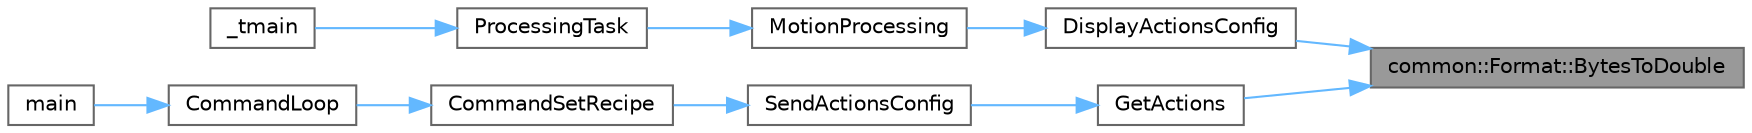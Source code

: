 digraph "common::Format::BytesToDouble"
{
 // LATEX_PDF_SIZE
  bgcolor="transparent";
  edge [fontname=Helvetica,fontsize=10,labelfontname=Helvetica,labelfontsize=10];
  node [fontname=Helvetica,fontsize=10,shape=box,height=0.2,width=0.4];
  rankdir="RL";
  Node1 [id="Node000001",label="common::Format::BytesToDouble",height=0.2,width=0.4,color="gray40", fillcolor="grey60", style="filled", fontcolor="black",tooltip="바이트 배열을 double 값으로 변환하는 함수입니다."];
  Node1 -> Node2 [id="edge1_Node000001_Node000002",dir="back",color="steelblue1",style="solid",tooltip=" "];
  Node2 [id="Node000002",label="DisplayActionsConfig",height=0.2,width=0.4,color="grey40", fillcolor="white", style="filled",URL="$a00047.html#a8246ed3e255a9f6a2e43f09cfe674ee5",tooltip="모든 액션 구성 정보를 출력합니다."];
  Node2 -> Node3 [id="edge2_Node000002_Node000003",dir="back",color="steelblue1",style="solid",tooltip=" "];
  Node3 [id="Node000003",label="MotionProcessing",height=0.2,width=0.4,color="grey40", fillcolor="white", style="filled",URL="$a00047.html#a4f9769b178418fdb7769bf8bb92c2773",tooltip="주어진 상태에 따라 모션 처리를 수행합니다."];
  Node3 -> Node4 [id="edge3_Node000003_Node000004",dir="back",color="steelblue1",style="solid",tooltip=" "];
  Node4 [id="Node000004",label="ProcessingTask",height=0.2,width=0.4,color="grey40", fillcolor="white", style="filled",URL="$a00047.html#a3db71c15151b4d493496a84b964c847b",tooltip="주어진 작업을 수행하는 스레드 함수입니다."];
  Node4 -> Node5 [id="edge4_Node000004_Node000005",dir="back",color="steelblue1",style="solid",tooltip=" "];
  Node5 [id="Node000005",label="_tmain",height=0.2,width=0.4,color="grey40", fillcolor="white", style="filled",URL="$a00047.html#a353674c5af92be7fb389265cde4e5e03",tooltip=" "];
  Node1 -> Node6 [id="edge5_Node000001_Node000006",dir="back",color="steelblue1",style="solid",tooltip=" "];
  Node6 [id="Node000006",label="GetActions",height=0.2,width=0.4,color="grey40", fillcolor="white", style="filled",URL="$a00059.html#a9470ae1a4450c0115066eabafeb5c698",tooltip="액션 객체 배열을 가져옵니다."];
  Node6 -> Node7 [id="edge6_Node000006_Node000007",dir="back",color="steelblue1",style="solid",tooltip=" "];
  Node7 [id="Node000007",label="SendActionsConfig",height=0.2,width=0.4,color="grey40", fillcolor="white", style="filled",URL="$a00059.html#a1d71225d8f429c3ec023dcc86f760e81",tooltip="액션 구성 정보를 전송합니다."];
  Node7 -> Node8 [id="edge7_Node000007_Node000008",dir="back",color="steelblue1",style="solid",tooltip=" "];
  Node8 [id="Node000008",label="CommandSetRecipe",height=0.2,width=0.4,color="grey40", fillcolor="white", style="filled",URL="$a00059.html#ad1d8d77c29d483b0d119e05173b08673",tooltip="레시피 설정 관련 명령어를 처리합니다."];
  Node8 -> Node9 [id="edge8_Node000008_Node000009",dir="back",color="steelblue1",style="solid",tooltip=" "];
  Node9 [id="Node000009",label="CommandLoop",height=0.2,width=0.4,color="grey40", fillcolor="white", style="filled",URL="$a00059.html#a4bab8a811513db99dd6cf77f2072aa88",tooltip="사용자 명령을 처리하는 루프입니다."];
  Node9 -> Node10 [id="edge9_Node000009_Node000010",dir="back",color="steelblue1",style="solid",tooltip=" "];
  Node10 [id="Node000010",label="main",height=0.2,width=0.4,color="grey40", fillcolor="white", style="filled",URL="$a00059.html#a9ef43c94a04d3145f5f315231da4526e",tooltip=" "];
}
